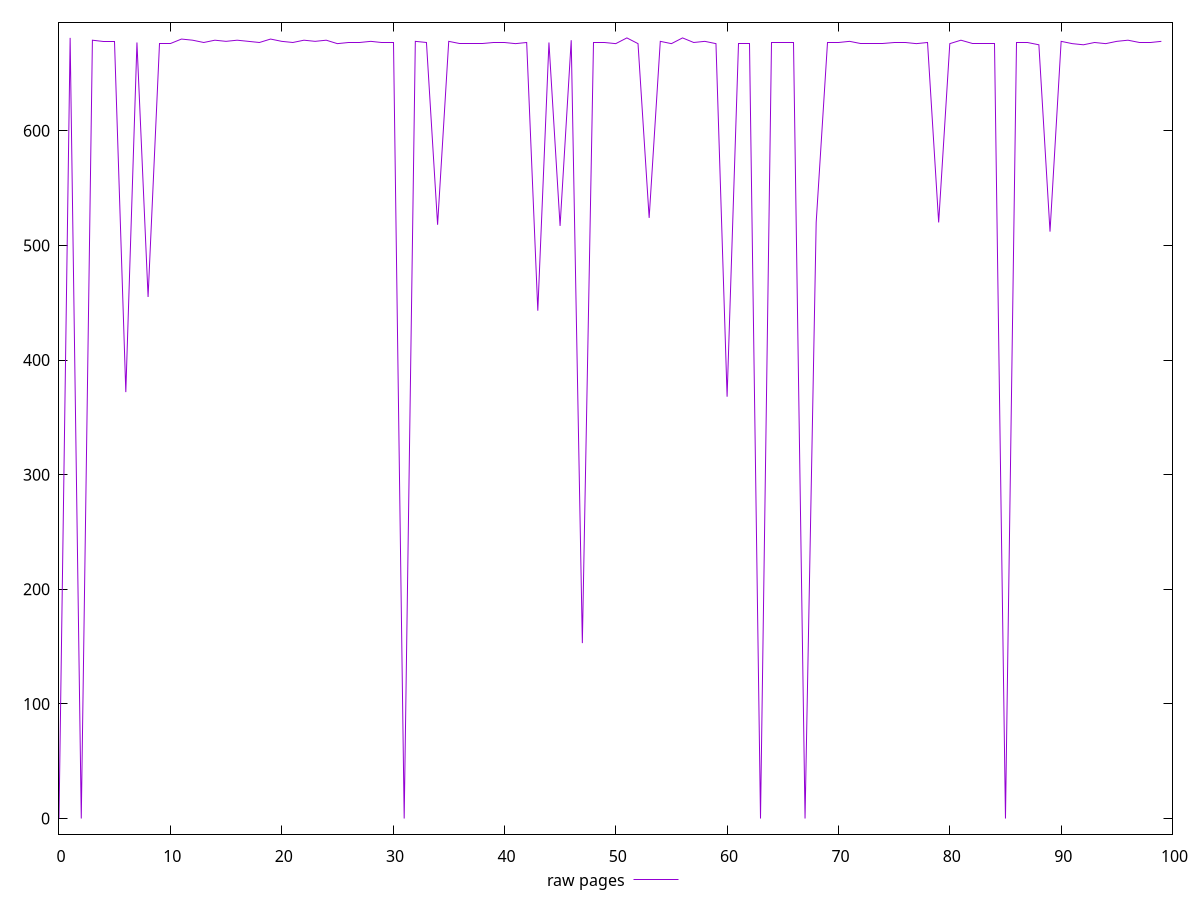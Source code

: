 $_rawPages <<EOF
0
681
0
679
678
678
372
677
455
676
676
680
679
677
679
678
679
678
677
680
678
677
679
678
679
676
677
677
678
677
677
0
678
677
518
678
676
676
676
677
677
676
677
443
677
517
679
153
677
677
676
681
676
524
678
676
681
677
678
676
368
676
676
0
677
677
677
0
520
677
677
678
676
676
676
677
677
676
677
520
676
679
676
676
676
0
677
677
675
512
678
676
675
677
676
678
679
677
677
678
EOF
set key outside below
set terminal pngcairo
set output "report_00006_2020-11-02T20-21-41.718Z/uses-rel-preload/pages//raw.png"
set yrange [-13.620000000000001:694.62]
plot $_rawPages title "raw pages" with line ,